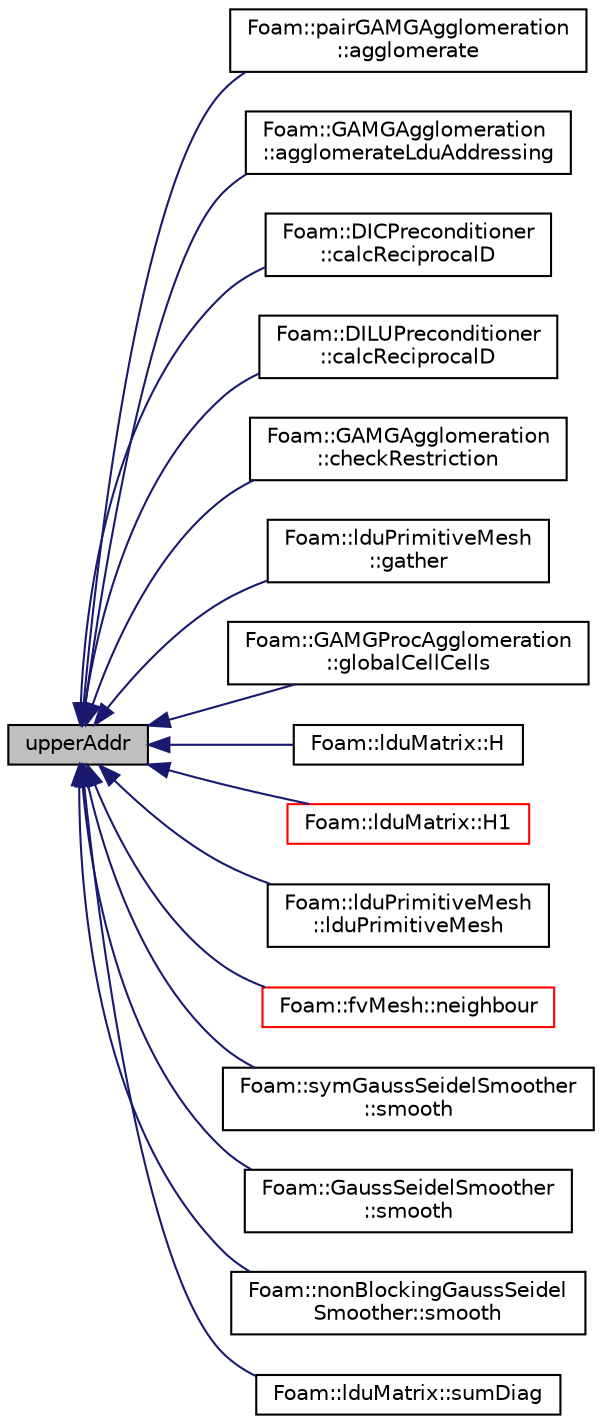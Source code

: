 digraph "upperAddr"
{
  bgcolor="transparent";
  edge [fontname="Helvetica",fontsize="10",labelfontname="Helvetica",labelfontsize="10"];
  node [fontname="Helvetica",fontsize="10",shape=record];
  rankdir="LR";
  Node1 [label="upperAddr",height=0.2,width=0.4,color="black", fillcolor="grey75", style="filled", fontcolor="black"];
  Node1 -> Node2 [dir="back",color="midnightblue",fontsize="10",style="solid",fontname="Helvetica"];
  Node2 [label="Foam::pairGAMGAgglomeration\l::agglomerate",height=0.2,width=0.4,color="black",URL="$a01751.html#a70a79dc9e89583565e07c680157e7823",tooltip="Calculate and return agglomeration. "];
  Node1 -> Node3 [dir="back",color="midnightblue",fontsize="10",style="solid",fontname="Helvetica"];
  Node3 [label="Foam::GAMGAgglomeration\l::agglomerateLduAddressing",height=0.2,width=0.4,color="black",URL="$a00888.html#a1f8676d38e3715d5330beb58b7883c90",tooltip="Assemble coarse mesh addressing. "];
  Node1 -> Node4 [dir="back",color="midnightblue",fontsize="10",style="solid",fontname="Helvetica"];
  Node4 [label="Foam::DICPreconditioner\l::calcReciprocalD",height=0.2,width=0.4,color="black",URL="$a00515.html#a0e2f579bbf250828b4e3f250dbadf455",tooltip="Calculate the reciprocal of the preconditioned diagonal. "];
  Node1 -> Node5 [dir="back",color="midnightblue",fontsize="10",style="solid",fontname="Helvetica"];
  Node5 [label="Foam::DILUPreconditioner\l::calcReciprocalD",height=0.2,width=0.4,color="black",URL="$a00524.html#a0e2f579bbf250828b4e3f250dbadf455",tooltip="Calculate the reciprocal of the preconditioned diagonal. "];
  Node1 -> Node6 [dir="back",color="midnightblue",fontsize="10",style="solid",fontname="Helvetica"];
  Node6 [label="Foam::GAMGAgglomeration\l::checkRestriction",height=0.2,width=0.4,color="black",URL="$a00888.html#ac6f2eee543459c0116f73cbde0b7b146",tooltip="Given restriction determines if coarse cells are connected. "];
  Node1 -> Node7 [dir="back",color="midnightblue",fontsize="10",style="solid",fontname="Helvetica"];
  Node7 [label="Foam::lduPrimitiveMesh\l::gather",height=0.2,width=0.4,color="black",URL="$a01277.html#ad7514c3eec68fa18c472b5dfe1c2b5a4",tooltip="Gather meshes from other processors onto procIDs[0]. "];
  Node1 -> Node8 [dir="back",color="midnightblue",fontsize="10",style="solid",fontname="Helvetica"];
  Node8 [label="Foam::GAMGProcAgglomeration\l::globalCellCells",height=0.2,width=0.4,color="black",URL="$a00892.html#a59b7daeb97bb6479a59cdeacff965dc5",tooltip="Debug: calculate global cell-cells. "];
  Node1 -> Node9 [dir="back",color="midnightblue",fontsize="10",style="solid",fontname="Helvetica"];
  Node9 [label="Foam::lduMatrix::H",height=0.2,width=0.4,color="black",URL="$a01274.html#a696121529e9157344b406f77234f75eb"];
  Node1 -> Node10 [dir="back",color="midnightblue",fontsize="10",style="solid",fontname="Helvetica"];
  Node10 [label="Foam::lduMatrix::H1",height=0.2,width=0.4,color="red",URL="$a01274.html#a699ea4dd1f400188713b5b01c9214ada"];
  Node1 -> Node11 [dir="back",color="midnightblue",fontsize="10",style="solid",fontname="Helvetica"];
  Node11 [label="Foam::lduPrimitiveMesh\l::lduPrimitiveMesh",height=0.2,width=0.4,color="black",URL="$a01277.html#aeae1eb8af27cafdc116980dd48968d19",tooltip="Construct by combining multiple meshes. The meshes come from. "];
  Node1 -> Node12 [dir="back",color="midnightblue",fontsize="10",style="solid",fontname="Helvetica"];
  Node12 [label="Foam::fvMesh::neighbour",height=0.2,width=0.4,color="red",URL="$a00868.html#a942a1cffef163625ee3408ae1f057dec",tooltip="Internal face neighbour. "];
  Node1 -> Node13 [dir="back",color="midnightblue",fontsize="10",style="solid",fontname="Helvetica"];
  Node13 [label="Foam::symGaussSeidelSmoother\l::smooth",height=0.2,width=0.4,color="black",URL="$a02510.html#a8622cba882900a35ce041c544a6134c0",tooltip="Smooth for the given number of sweeps. "];
  Node1 -> Node14 [dir="back",color="midnightblue",fontsize="10",style="solid",fontname="Helvetica"];
  Node14 [label="Foam::GaussSeidelSmoother\l::smooth",height=0.2,width=0.4,color="black",URL="$a00899.html#a8622cba882900a35ce041c544a6134c0",tooltip="Smooth for the given number of sweeps. "];
  Node1 -> Node15 [dir="back",color="midnightblue",fontsize="10",style="solid",fontname="Helvetica"];
  Node15 [label="Foam::nonBlockingGaussSeidel\lSmoother::smooth",height=0.2,width=0.4,color="black",URL="$a01604.html#a84def9b216d3c88d8c9d2e410aa7ff04",tooltip="Smooth for the given number of sweeps. "];
  Node1 -> Node16 [dir="back",color="midnightblue",fontsize="10",style="solid",fontname="Helvetica"];
  Node16 [label="Foam::lduMatrix::sumDiag",height=0.2,width=0.4,color="black",URL="$a01274.html#a2034fb6b7d0fc02febd7b511e063d285"];
}
